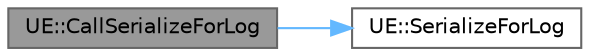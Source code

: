 digraph "UE::CallSerializeForLog"
{
 // INTERACTIVE_SVG=YES
 // LATEX_PDF_SIZE
  bgcolor="transparent";
  edge [fontname=Helvetica,fontsize=10,labelfontname=Helvetica,labelfontsize=10];
  node [fontname=Helvetica,fontsize=10,shape=box,height=0.2,width=0.4];
  rankdir="LR";
  Node1 [id="Node000001",label="UE::CallSerializeForLog",height=0.2,width=0.4,color="gray40", fillcolor="grey60", style="filled", fontcolor="black",tooltip="Wrapper to support calling SerializeForLog with ADL from within an overload of SerializeForLog."];
  Node1 -> Node2 [id="edge1_Node000001_Node000002",color="steelblue1",style="solid",tooltip=" "];
  Node2 [id="Node000002",label="UE::SerializeForLog",height=0.2,width=0.4,color="grey40", fillcolor="white", style="filled",URL="$da/d75/namespaceUE.html#a2b200f226c0f45b4fadb4f4cccb24172",tooltip="Serializes the value to be used in a log message."];
}
